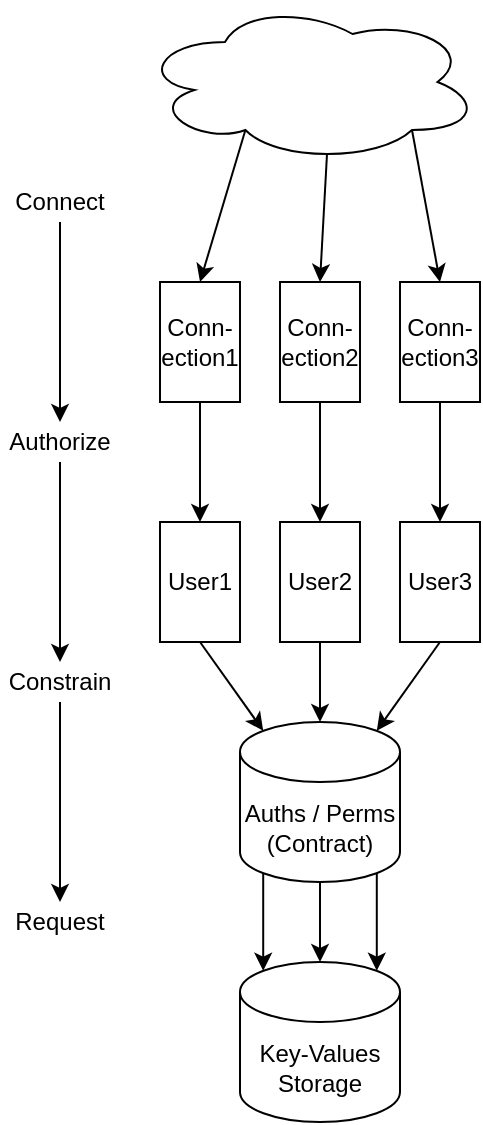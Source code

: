 <mxfile version="20.7.4" type="device"><diagram id="fwRE0UoC5k4c8ZljJwS_" name="Seite-1"><mxGraphModel dx="1167" dy="699" grid="1" gridSize="10" guides="1" tooltips="1" connect="1" arrows="1" fold="1" page="1" pageScale="1" pageWidth="827" pageHeight="1169" math="0" shadow="0"><root><mxCell id="0"/><mxCell id="1" parent="0"/><mxCell id="W1h78qoB3-t07lbW0A9y-35" value="Key-Values&lt;br&gt;Storage" style="shape=cylinder3;whiteSpace=wrap;html=1;boundedLbl=1;backgroundOutline=1;size=15;" vertex="1" parent="1"><mxGeometry x="320" y="480" width="80" height="80" as="geometry"/></mxCell><mxCell id="W1h78qoB3-t07lbW0A9y-37" style="edgeStyle=none;rounded=0;orthogonalLoop=1;jettySize=auto;html=1;exitX=0.145;exitY=1;exitDx=0;exitDy=-4.35;exitPerimeter=0;entryX=0.145;entryY=0;entryDx=0;entryDy=4.35;entryPerimeter=0;startArrow=none;startFill=0;" edge="1" parent="1" source="W1h78qoB3-t07lbW0A9y-2" target="W1h78qoB3-t07lbW0A9y-35"><mxGeometry relative="1" as="geometry"/></mxCell><mxCell id="W1h78qoB3-t07lbW0A9y-38" style="edgeStyle=none;rounded=0;orthogonalLoop=1;jettySize=auto;html=1;exitX=0.5;exitY=1;exitDx=0;exitDy=0;exitPerimeter=0;entryX=0.5;entryY=0;entryDx=0;entryDy=0;entryPerimeter=0;startArrow=none;startFill=0;" edge="1" parent="1" source="W1h78qoB3-t07lbW0A9y-2" target="W1h78qoB3-t07lbW0A9y-35"><mxGeometry relative="1" as="geometry"/></mxCell><mxCell id="W1h78qoB3-t07lbW0A9y-39" style="edgeStyle=none;rounded=0;orthogonalLoop=1;jettySize=auto;html=1;exitX=0.855;exitY=1;exitDx=0;exitDy=-4.35;exitPerimeter=0;entryX=0.855;entryY=0;entryDx=0;entryDy=4.35;entryPerimeter=0;startArrow=none;startFill=0;" edge="1" parent="1" source="W1h78qoB3-t07lbW0A9y-2" target="W1h78qoB3-t07lbW0A9y-35"><mxGeometry relative="1" as="geometry"/></mxCell><mxCell id="W1h78qoB3-t07lbW0A9y-2" value="Auths / Perms&lt;br&gt;(Contract)" style="shape=cylinder3;whiteSpace=wrap;html=1;boundedLbl=1;backgroundOutline=1;size=15;" vertex="1" parent="1"><mxGeometry x="320" y="360" width="80" height="80" as="geometry"/></mxCell><mxCell id="W1h78qoB3-t07lbW0A9y-11" style="edgeStyle=none;rounded=0;orthogonalLoop=1;jettySize=auto;html=1;exitX=0.5;exitY=1;exitDx=0;exitDy=0;entryX=0.145;entryY=0;entryDx=0;entryDy=4.35;entryPerimeter=0;" edge="1" parent="1" source="W1h78qoB3-t07lbW0A9y-6" target="W1h78qoB3-t07lbW0A9y-2"><mxGeometry relative="1" as="geometry"><mxPoint x="320" y="380" as="targetPoint"/></mxGeometry></mxCell><mxCell id="W1h78qoB3-t07lbW0A9y-6" value="User1" style="rounded=0;whiteSpace=wrap;html=1;" vertex="1" parent="1"><mxGeometry x="280" y="260" width="40" height="60" as="geometry"/></mxCell><mxCell id="W1h78qoB3-t07lbW0A9y-10" style="edgeStyle=none;rounded=0;orthogonalLoop=1;jettySize=auto;html=1;exitX=0.5;exitY=1;exitDx=0;exitDy=0;" edge="1" parent="1" source="W1h78qoB3-t07lbW0A9y-7" target="W1h78qoB3-t07lbW0A9y-2"><mxGeometry relative="1" as="geometry"><mxPoint x="360" y="380" as="targetPoint"/></mxGeometry></mxCell><mxCell id="W1h78qoB3-t07lbW0A9y-7" value="User2" style="rounded=0;whiteSpace=wrap;html=1;" vertex="1" parent="1"><mxGeometry x="340" y="260" width="40" height="60" as="geometry"/></mxCell><mxCell id="W1h78qoB3-t07lbW0A9y-9" style="edgeStyle=none;rounded=0;orthogonalLoop=1;jettySize=auto;html=1;exitX=0.5;exitY=1;exitDx=0;exitDy=0;entryX=0.855;entryY=0;entryDx=0;entryDy=4.35;entryPerimeter=0;" edge="1" parent="1" source="W1h78qoB3-t07lbW0A9y-8" target="W1h78qoB3-t07lbW0A9y-2"><mxGeometry relative="1" as="geometry"><mxPoint x="400" y="380" as="targetPoint"/></mxGeometry></mxCell><mxCell id="W1h78qoB3-t07lbW0A9y-8" value="User3" style="rounded=0;whiteSpace=wrap;html=1;" vertex="1" parent="1"><mxGeometry x="400" y="260" width="40" height="60" as="geometry"/></mxCell><mxCell id="W1h78qoB3-t07lbW0A9y-13" style="edgeStyle=none;rounded=0;orthogonalLoop=1;jettySize=auto;html=1;exitX=0.5;exitY=1;exitDx=0;exitDy=0;entryX=0.5;entryY=0;entryDx=0;entryDy=0;startArrow=none;startFill=0;" edge="1" parent="1" source="W1h78qoB3-t07lbW0A9y-12" target="W1h78qoB3-t07lbW0A9y-6"><mxGeometry relative="1" as="geometry"/></mxCell><mxCell id="W1h78qoB3-t07lbW0A9y-12" value="Conn-ection1" style="rounded=0;whiteSpace=wrap;html=1;" vertex="1" parent="1"><mxGeometry x="280" y="140" width="40" height="60" as="geometry"/></mxCell><mxCell id="W1h78qoB3-t07lbW0A9y-16" style="edgeStyle=none;rounded=0;orthogonalLoop=1;jettySize=auto;html=1;exitX=0.5;exitY=1;exitDx=0;exitDy=0;entryX=0.5;entryY=0;entryDx=0;entryDy=0;startArrow=none;startFill=0;" edge="1" parent="1" source="W1h78qoB3-t07lbW0A9y-14" target="W1h78qoB3-t07lbW0A9y-7"><mxGeometry relative="1" as="geometry"/></mxCell><mxCell id="W1h78qoB3-t07lbW0A9y-14" value="Conn-ection2" style="rounded=0;whiteSpace=wrap;html=1;" vertex="1" parent="1"><mxGeometry x="340" y="140" width="40" height="60" as="geometry"/></mxCell><mxCell id="W1h78qoB3-t07lbW0A9y-17" style="edgeStyle=none;rounded=0;orthogonalLoop=1;jettySize=auto;html=1;exitX=0.5;exitY=1;exitDx=0;exitDy=0;entryX=0.5;entryY=0;entryDx=0;entryDy=0;startArrow=none;startFill=0;" edge="1" parent="1" source="W1h78qoB3-t07lbW0A9y-15" target="W1h78qoB3-t07lbW0A9y-8"><mxGeometry relative="1" as="geometry"/></mxCell><mxCell id="W1h78qoB3-t07lbW0A9y-15" value="Conn-ection3" style="rounded=0;whiteSpace=wrap;html=1;" vertex="1" parent="1"><mxGeometry x="400" y="140" width="40" height="60" as="geometry"/></mxCell><mxCell id="W1h78qoB3-t07lbW0A9y-20" style="edgeStyle=none;rounded=0;orthogonalLoop=1;jettySize=auto;html=1;exitX=0.31;exitY=0.8;exitDx=0;exitDy=0;exitPerimeter=0;entryX=0.5;entryY=0;entryDx=0;entryDy=0;startArrow=none;startFill=0;" edge="1" parent="1" source="W1h78qoB3-t07lbW0A9y-18" target="W1h78qoB3-t07lbW0A9y-12"><mxGeometry relative="1" as="geometry"/></mxCell><mxCell id="W1h78qoB3-t07lbW0A9y-21" style="edgeStyle=none;rounded=0;orthogonalLoop=1;jettySize=auto;html=1;exitX=0.55;exitY=0.95;exitDx=0;exitDy=0;exitPerimeter=0;entryX=0.5;entryY=0;entryDx=0;entryDy=0;startArrow=none;startFill=0;" edge="1" parent="1" source="W1h78qoB3-t07lbW0A9y-18" target="W1h78qoB3-t07lbW0A9y-14"><mxGeometry relative="1" as="geometry"/></mxCell><mxCell id="W1h78qoB3-t07lbW0A9y-22" style="edgeStyle=none;rounded=0;orthogonalLoop=1;jettySize=auto;html=1;exitX=0.8;exitY=0.8;exitDx=0;exitDy=0;exitPerimeter=0;entryX=0.5;entryY=0;entryDx=0;entryDy=0;startArrow=none;startFill=0;" edge="1" parent="1" source="W1h78qoB3-t07lbW0A9y-18" target="W1h78qoB3-t07lbW0A9y-15"><mxGeometry relative="1" as="geometry"/></mxCell><mxCell id="W1h78qoB3-t07lbW0A9y-18" value="" style="ellipse;shape=cloud;whiteSpace=wrap;html=1;" vertex="1" parent="1"><mxGeometry x="270" width="170" height="80" as="geometry"/></mxCell><mxCell id="W1h78qoB3-t07lbW0A9y-27" style="edgeStyle=none;rounded=0;orthogonalLoop=1;jettySize=auto;html=1;exitX=0.5;exitY=1;exitDx=0;exitDy=0;entryX=0.5;entryY=0;entryDx=0;entryDy=0;startArrow=none;startFill=0;" edge="1" parent="1" source="W1h78qoB3-t07lbW0A9y-23" target="W1h78qoB3-t07lbW0A9y-26"><mxGeometry relative="1" as="geometry"/></mxCell><mxCell id="W1h78qoB3-t07lbW0A9y-23" value="Authorize" style="text;html=1;strokeColor=none;fillColor=none;align=center;verticalAlign=middle;whiteSpace=wrap;rounded=0;" vertex="1" parent="1"><mxGeometry x="200" y="210" width="60" height="20" as="geometry"/></mxCell><mxCell id="W1h78qoB3-t07lbW0A9y-33" style="edgeStyle=none;rounded=0;orthogonalLoop=1;jettySize=auto;html=1;exitX=0.5;exitY=1;exitDx=0;exitDy=0;entryX=0.5;entryY=0;entryDx=0;entryDy=0;startArrow=none;startFill=0;" edge="1" parent="1" source="W1h78qoB3-t07lbW0A9y-24" target="W1h78qoB3-t07lbW0A9y-23"><mxGeometry relative="1" as="geometry"/></mxCell><mxCell id="W1h78qoB3-t07lbW0A9y-24" value="Connect" style="text;html=1;strokeColor=none;fillColor=none;align=center;verticalAlign=middle;whiteSpace=wrap;rounded=0;" vertex="1" parent="1"><mxGeometry x="200" y="90" width="60" height="20" as="geometry"/></mxCell><mxCell id="W1h78qoB3-t07lbW0A9y-29" style="edgeStyle=none;rounded=0;orthogonalLoop=1;jettySize=auto;html=1;exitX=0.5;exitY=1;exitDx=0;exitDy=0;entryX=0.5;entryY=0;entryDx=0;entryDy=0;startArrow=none;startFill=0;" edge="1" parent="1" source="W1h78qoB3-t07lbW0A9y-26" target="W1h78qoB3-t07lbW0A9y-28"><mxGeometry relative="1" as="geometry"/></mxCell><mxCell id="W1h78qoB3-t07lbW0A9y-26" value="Constrain" style="text;html=1;strokeColor=none;fillColor=none;align=center;verticalAlign=middle;whiteSpace=wrap;rounded=0;" vertex="1" parent="1"><mxGeometry x="200" y="330" width="60" height="20" as="geometry"/></mxCell><mxCell id="W1h78qoB3-t07lbW0A9y-28" value="Request" style="text;html=1;strokeColor=none;fillColor=none;align=center;verticalAlign=middle;whiteSpace=wrap;rounded=0;" vertex="1" parent="1"><mxGeometry x="200" y="450" width="60" height="20" as="geometry"/></mxCell></root></mxGraphModel></diagram></mxfile>